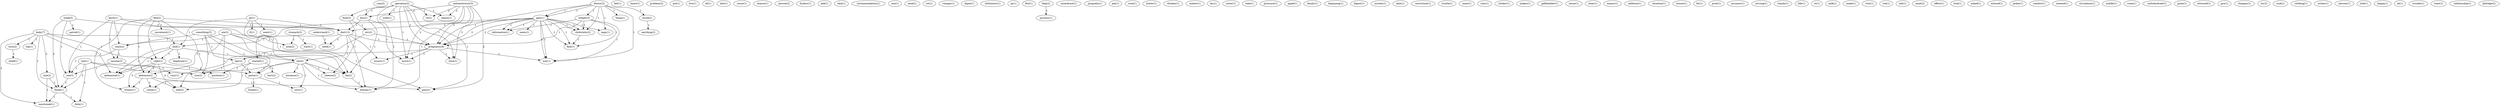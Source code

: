 digraph G {
  com [ label="com(2)" ];
  end [ label="end(1)" ];
  diaphram [ label="diaphram(1)" ];
  right [ label="right(1)" ];
  eat [ label="eat(4)" ];
  abdominal [ label="abdominal(1)" ];
  felt [ label="felt(1)" ];
  heart [ label="heart(1)" ];
  problem [ label="problem(2)" ];
  put [ label="put(1)" ];
  live [ label="live(1)" ];
  oil [ label="oil(1)" ];
  info [ label="info(1)" ];
  cause [ label="cause(1)" ];
  chance [ label="chance(1)" ];
  person [ label="person(2)" ];
  operation [ label="operation(2)" ];
  food [ label="food(2)" ];
  walk [ label="walk(1)" ];
  region [ label="region(1)" ];
  doc [ label="doc(2)" ];
  pregnancy [ label="pregnancy(8)" ];
  move [ label="move(1)" ];
  energy [ label="energy(1)" ];
  time [ label="time(1)" ];
  pain [ label="pain(2)" ];
  ve [ label="ve(2)" ];
  etc [ label="etc(2)" ];
  cheese [ label="cheese(2)" ];
  feel [ label="feel(2)" ];
  movement [ label="movement(1)" ];
  diet [ label="diet(12)" ];
  abdomen [ label="abdomen(2)" ];
  breast [ label="breast(1)" ];
  side [ label="side(2)" ];
  fundus [ label="fundus(1)" ];
  add [ label="add(1)" ];
  skin [ label="skin(1)" ];
  doctor [ label="doctor(2)" ];
  thing [ label="thing(1)" ];
  avoid [ label="avoid(2)" ];
  gain [ label="gain(3)" ];
  nags [ label="nags(1)" ];
  weight [ label="weight(3)" ];
  gain [ label="gain(1)" ];
  way [ label="way(1)" ];
  cholistatis [ label="cholistatis(2)" ];
  pasta [ label="pasta(1)" ];
  bread [ label="bread(1)" ];
  corn [ label="corn(1)" ];
  recommendation [ label="recommendation(1)" ];
  use [ label="use(1)" ];
  meal [ label="meal(1)" ];
  endometriosis [ label="endometriosis(3)" ];
  cut [ label="cut(1)" ];
  vinegar [ label="vinegar(1)" ];
  digex [ label="digex(1)" ];
  cholistasis [ label="cholistasis(1)" ];
  anything [ label="anything(2)" ];
  sp [ label="sp(1)" ];
  fish [ label="fish(1)" ];
  help [ label="help(2)" ];
  process [ label="process(1)" ];
  sauerkraut [ label="sauerkraut(1)" ];
  jacquelin [ label="jacquelin(1)" ];
  pat [ label="pat(1)" ];
  suck [ label="suck(1)" ];
  butter [ label="butter(1)" ];
  chicken [ label="chicken(1)" ];
  matter [ label="matter(1)" ];
  lay [ label="lay(1)" ];
  sister [ label="sister(1)" ];
  take [ label="take(1)" ];
  pressure [ label="pressure(1)" ];
  apple [ label="apple(1)" ];
  baby [ label="baby(7)" ];
  top [ label="top(1)" ];
  turn [ label="turn(2)" ];
  end [ label="end(1)" ];
  size [ label="size(2)" ];
  think [ label="think(1)" ];
  mentioned [ label="mentioned(1)" ];
  family [ label="family(1)" ];
  beginning [ label="beginning(1)" ];
  something [ label="something(3)" ];
  wasn [ label="wasn(2)" ];
  fat [ label="fat(2)" ];
  day [ label="day(2)" ];
  rice [ label="rice(2)" ];
  pasta [ label="pasta(1)" ];
  digest [ label="digest(1)" ];
  system [ label="system(1)" ];
  skim [ label="skim(1)" ];
  restriction [ label="restriction(1)" ];
  vary [ label="vary(1)" ];
  started [ label="started(1)" ];
  seem [ label="seem(1)" ];
  information [ label="information(1)" ];
  find [ label="find(1)" ];
  know [ label="know(1)" ];
  nausea [ label="nausea(3)" ];
  see [ label="see(3)" ];
  position [ label="position(1)" ];
  ricotta [ label="ricotta(1)" ];
  relief [ label="relief(1)" ];
  none [ label="none(1)" ];
  go [ label="go(1)" ];
  ll [ label="ll(1)" ];
  meet [ label="meet(1)" ];
  stay [ label="stay(1)" ];
  sticker [ label="sticker(1)" ];
  makes [ label="makes(1)" ];
  gallbladder [ label="gallbladder(1)" ];
  sense [ label="sense(1)" ];
  clear [ label="clear(1)" ];
  week [ label="week(5)" ];
  period [ label="period(1)" ];
  hurt [ label="hurt(2)" ];
  means [ label="means(1)" ];
  addition [ label="addition(1)" ];
  situation [ label="situation(1)" ];
  loosen [ label="loosen(1)" ];
  ate [ label="ate(2)" ];
  area [ label="area(2)" ];
  stone [ label="stone(1)" ];
  access [ label="access(1)" ];
  need [ label="need(1)" ];
  bit [ label="bit(1)" ];
  stomach [ label="stomach(2)" ];
  tract [ label="tract(1)" ];
  instance [ label="instance(1)" ];
  push [ label="push(1)" ];
  assumes [ label="assumes(1)" ];
  serving [ label="serving(1)" ];
  stands [ label="stands(1)" ];
  bile [ label="bile(1)" ];
  re [ label="re(1)" ];
  milk [ label="milk(1)" ];
  make [ label="make(1)" ];
  visit [ label="visit(1)" ];
  rub [ label="rub(1)" ];
  salt [ label="salt(1)" ];
  meat [ label="meat(2)" ];
  effect [ label="effect(1)" ];
  luck [ label="luck(1)" ];
  asked [ label="asked(1)" ];
  noticed [ label="noticed(1)" ];
  jackie [ label="jackie(1)" ];
  comfort [ label="comfort(1)" ];
  seemed [ label="seemed(1)" ];
  circulation [ label="circulation(1)" ];
  middle [ label="middle(1)" ];
  room [ label="room(1)" ];
  one [ label="one(1)" ];
  didn [ label="didn(1)" ];
  carbohydrate [ label="carbohydrate(1)" ];
  grain [ label="grain(1)" ];
  understand [ label="understand(1)" ];
  returned [ label="returned(1)" ];
  gyn [ label="gyn(1)" ];
  changes [ label="changes(1)" ];
  try [ label="try(2)" ];
  cook [ label="cook(1)" ];
  clothing [ label="clothing(1)" ];
  writes [ label="writes(1)" ];
  netcom [ label="netcom(1)" ];
  told [ label="told(1)" ];
  began [ label="began(1)" ];
  ob [ label="ob(1)" ];
  trouble [ label="trouble(1)" ];
  want [ label="want(1)" ];
  relationship [ label="relationship(1)" ];
  aldridge [ label="aldridge(2)" ];
  end -> diaphram [ label="1" ];
  end -> right [ label="1" ];
  end -> eat [ label="1" ];
  end -> abdominal [ label="1" ];
  operation -> food [ label="1" ];
  operation -> walk [ label="1" ];
  operation -> region [ label="1" ];
  operation -> doc [ label="1" ];
  operation -> pregnancy [ label="1" ];
  operation -> move [ label="1" ];
  operation -> energy [ label="1" ];
  operation -> time [ label="1" ];
  operation -> pain [ label="1" ];
  operation -> ve [ label="1" ];
  food -> etc [ label="1" ];
  food -> cheese [ label="1" ];
  feel -> movement [ label="1" ];
  feel -> right [ label="1" ];
  feel -> diet [ label="1" ];
  feel -> abdomen [ label="1" ];
  feel -> breast [ label="1" ];
  feel -> side [ label="1" ];
  doctor -> thing [ label="1" ];
  doctor -> avoid [ label="1" ];
  doctor -> gain [ label="1" ];
  doctor -> nags [ label="1" ];
  doctor -> weight [ label="1" ];
  doctor -> gain [ label="1" ];
  doctor -> pregnancy [ label="1" ];
  doctor -> way [ label="1" ];
  doctor -> cholistatis [ label="1" ];
  pasta -> bread [ label="1" ];
  pasta -> corn [ label="1" ];
  endometriosis -> region [ label="2" ];
  endometriosis -> doc [ label="2" ];
  endometriosis -> pregnancy [ label="2" ];
  endometriosis -> move [ label="2" ];
  endometriosis -> energy [ label="1" ];
  endometriosis -> time [ label="2" ];
  endometriosis -> pain [ label="2" ];
  endometriosis -> ve [ label="2" ];
  avoid -> anything [ label="1" ];
  help -> process [ label="1" ];
  baby -> right [ label="1" ];
  baby -> top [ label="1" ];
  baby -> turn [ label="1" ];
  baby -> end [ label="1" ];
  baby -> size [ label="2" ];
  baby -> abdominal [ label="1" ];
  baby -> think [ label="1" ];
  baby -> mentioned [ label="1" ];
  something -> wasn [ label="1" ];
  something -> fat [ label="1" ];
  something -> day [ label="1" ];
  something -> rice [ label="1" ];
  something -> pasta [ label="1" ];
  etc -> pregnancy [ label="1" ];
  etc -> vary [ label="1" ];
  gain -> started [ label="1" ];
  gain -> nags [ label="1" ];
  gain -> diet [ label="1" ];
  gain -> seem [ label="1" ];
  gain -> pregnancy [ label="2" ];
  gain -> information [ label="1" ];
  gain -> way [ label="1" ];
  gain -> cholistatis [ label="1" ];
  gain -> find [ label="1" ];
  know -> diet [ label="1" ];
  know -> wasn [ label="1" ];
  know -> fat [ label="1" ];
  know -> nausea [ label="1" ];
  know -> see [ label="1" ];
  right -> position [ label="1" ];
  right -> abdominal [ label="1" ];
  right -> abdomen [ label="3" ];
  right -> breast [ label="3" ];
  right -> side [ label="4" ];
  turn -> relief [ label="1" ];
  go -> ll [ label="1" ];
  go -> diet [ label="1" ];
  go -> eat [ label="1" ];
  go -> end [ label="1" ];
  go -> meet [ label="1" ];
  doc -> diet [ label="1" ];
  doc -> fat [ label="1" ];
  doc -> move [ label="1" ];
  week -> diet [ label="3" ];
  week -> period [ label="1" ];
  week -> see [ label="1" ];
  week -> think [ label="2" ];
  started -> hurt [ label="1" ];
  started -> position [ label="1" ];
  started -> side [ label="1" ];
  ate -> wasn [ label="1" ];
  ate -> area [ label="1" ];
  ate -> fat [ label="1" ];
  ate -> abdomen [ label="1" ];
  ate -> pain [ label="1" ];
  ate -> stone [ label="1" ];
  diet -> eat [ label="1" ];
  diet -> end [ label="1" ];
  diet -> pregnancy [ label="1" ];
  diet -> access [ label="1" ];
  diet -> energy [ label="1" ];
  diet -> need [ label="1" ];
  stomach -> area [ label="1" ];
  stomach -> tract [ label="1" ];
  eat -> instance [ label="1" ];
  eat -> fat [ label="2" ];
  eat -> corn [ label="1" ];
  eat -> cheese [ label="1" ];
  eat -> rice [ label="1" ];
  eat -> energy [ label="1" ];
  eat -> pasta [ label="1" ];
  wasn -> nausea [ label="1" ];
  wasn -> see [ label="1" ];
  weight -> pregnancy [ label="1" ];
  weight -> information [ label="1" ];
  weight -> way [ label="1" ];
  weight -> cholistatis [ label="1" ];
  weight -> find [ label="1" ];
  end -> abdominal [ label="1" ];
  fat -> energy [ label="1" ];
  size -> think [ label="1" ];
  size -> mentioned [ label="1" ];
  gain -> pregnancy [ label="2" ];
  gain -> information [ label="1" ];
  gain -> way [ label="1" ];
  gain -> cholistatis [ label="1" ];
  gain -> find [ label="1" ];
  pregnancy -> day [ label="1" ];
  pregnancy -> access [ label="1" ];
  pregnancy -> way [ label="1" ];
  pregnancy -> move [ label="1" ];
  pregnancy -> time [ label="1" ];
  day -> rice [ label="1" ];
  day -> pasta [ label="1" ];
  one -> rice [ label="1" ];
  one -> see [ label="1" ];
  one -> think [ label="3" ];
  one -> didn [ label="1" ];
  one -> pasta [ label="1" ];
  abdomen -> breast [ label="1" ];
  abdomen -> side [ label="1" ];
  abdomen -> pain [ label="1" ];
  abdomen -> stone [ label="1" ];
  understand -> need [ label="1" ];
  nausea -> see [ label="1" ];
  nausea -> vary [ label="1" ];
  cholistatis -> find [ label="1" ];
  see -> think [ label="1" ];
  think -> didn [ label="1" ];
  think -> mentioned [ label="1" ];
}
